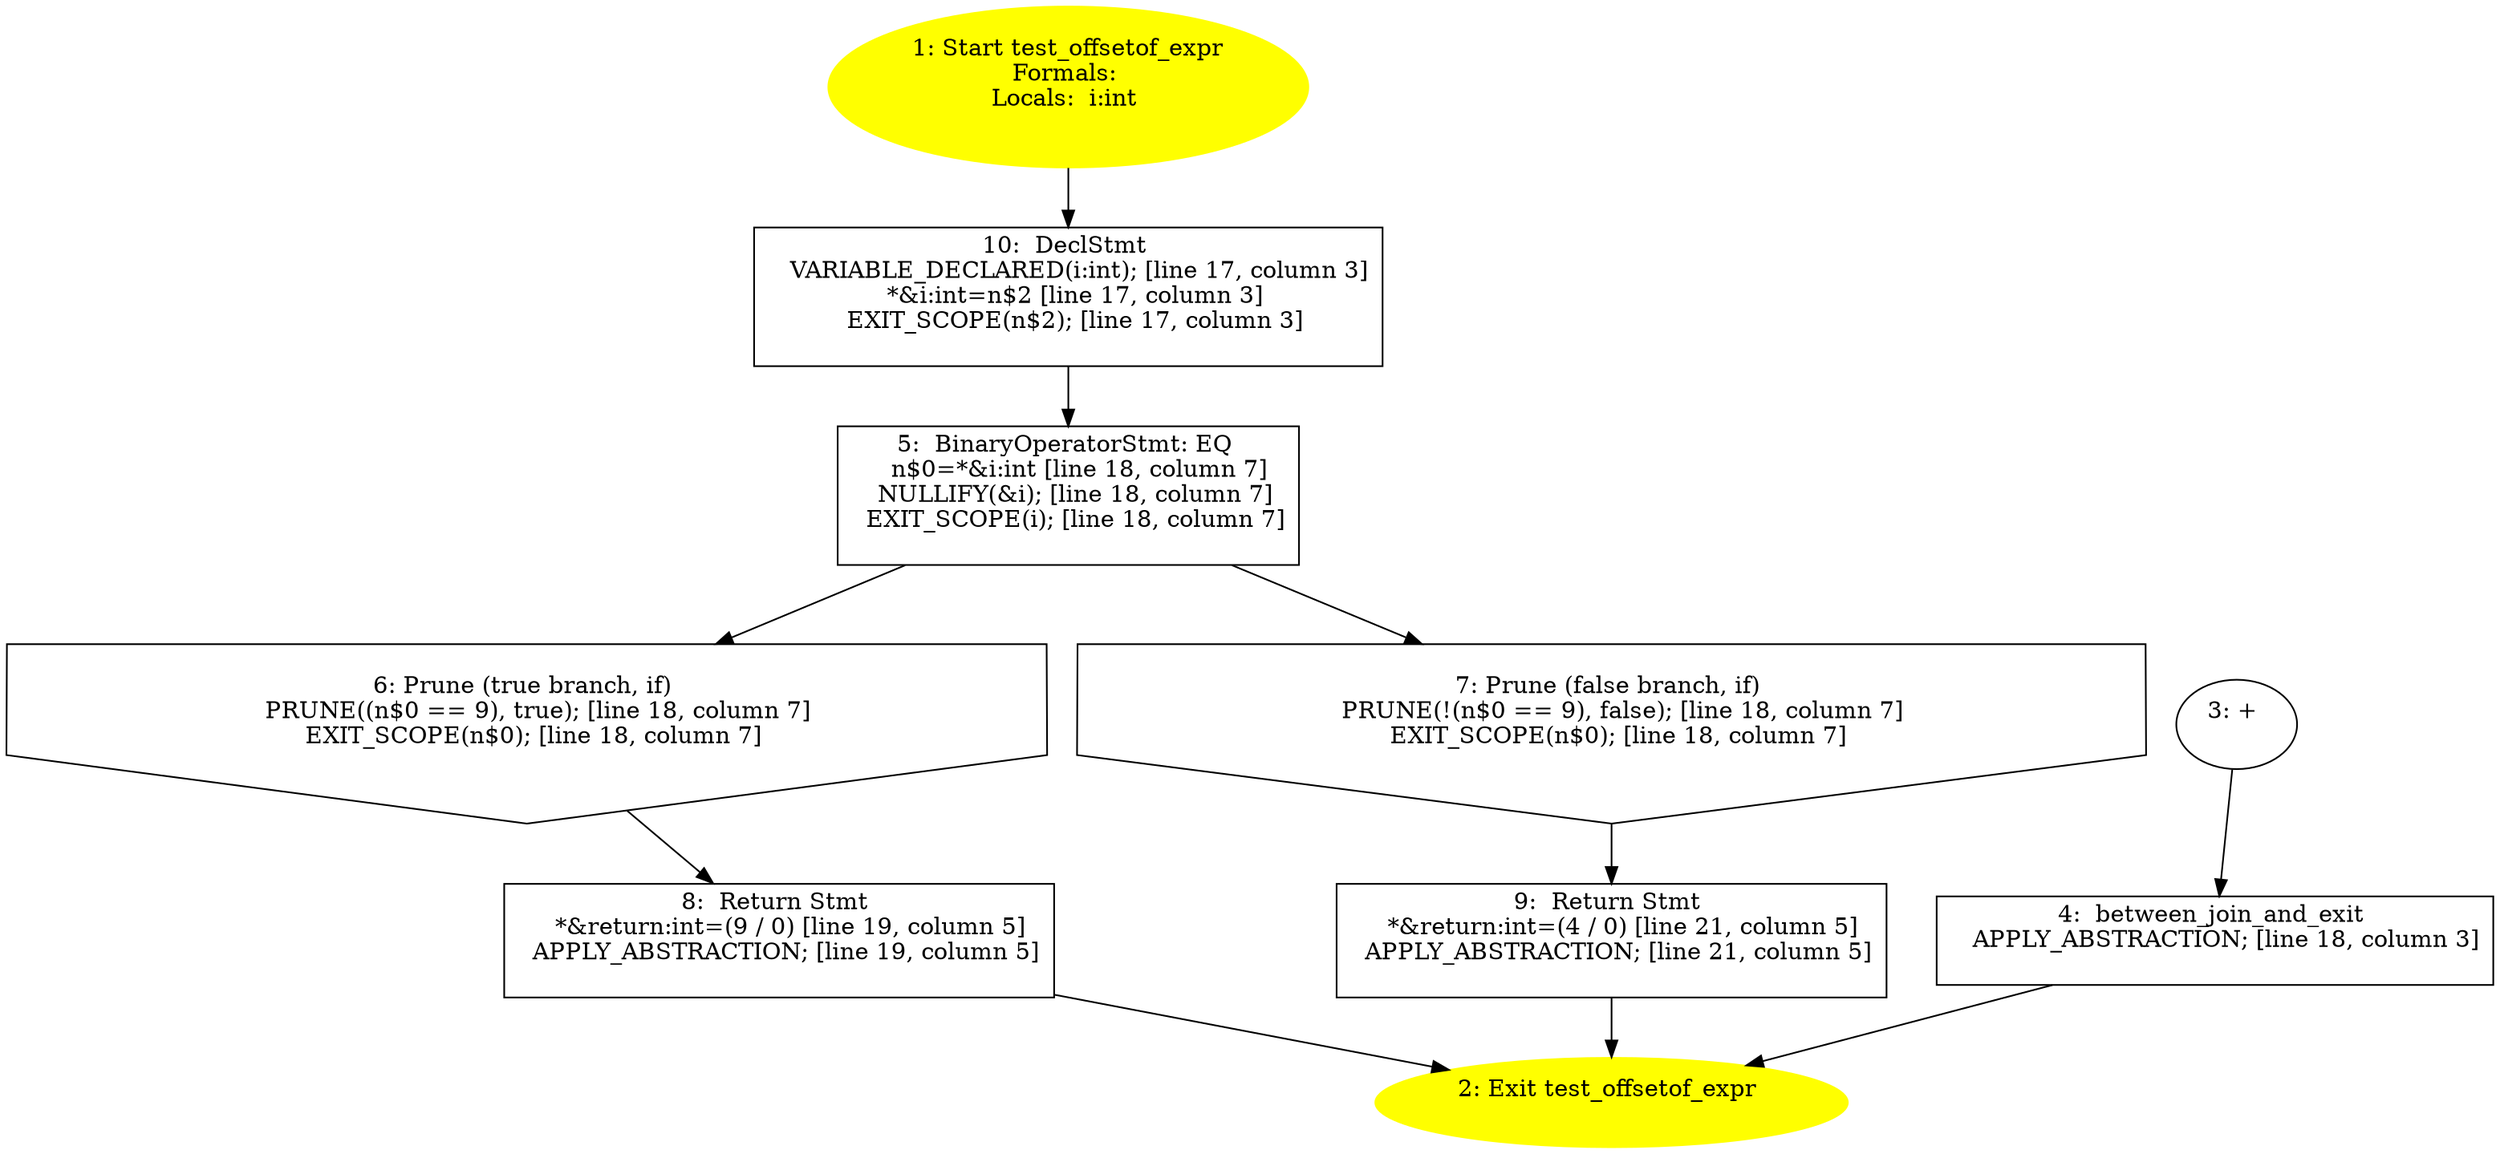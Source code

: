 /* @generated */
digraph cfg {
"test_offsetof_expr.8f3e634fd0f68dff5e4bfedc8f65a55f_1" [label="1: Start test_offsetof_expr\nFormals: \nLocals:  i:int \n  " color=yellow style=filled]
	

	 "test_offsetof_expr.8f3e634fd0f68dff5e4bfedc8f65a55f_1" -> "test_offsetof_expr.8f3e634fd0f68dff5e4bfedc8f65a55f_10" ;
"test_offsetof_expr.8f3e634fd0f68dff5e4bfedc8f65a55f_2" [label="2: Exit test_offsetof_expr \n  " color=yellow style=filled]
	

"test_offsetof_expr.8f3e634fd0f68dff5e4bfedc8f65a55f_3" [label="3: + \n  " ]
	

	 "test_offsetof_expr.8f3e634fd0f68dff5e4bfedc8f65a55f_3" -> "test_offsetof_expr.8f3e634fd0f68dff5e4bfedc8f65a55f_4" ;
"test_offsetof_expr.8f3e634fd0f68dff5e4bfedc8f65a55f_4" [label="4:  between_join_and_exit \n   APPLY_ABSTRACTION; [line 18, column 3]\n " shape="box"]
	

	 "test_offsetof_expr.8f3e634fd0f68dff5e4bfedc8f65a55f_4" -> "test_offsetof_expr.8f3e634fd0f68dff5e4bfedc8f65a55f_2" ;
"test_offsetof_expr.8f3e634fd0f68dff5e4bfedc8f65a55f_5" [label="5:  BinaryOperatorStmt: EQ \n   n$0=*&i:int [line 18, column 7]\n  NULLIFY(&i); [line 18, column 7]\n  EXIT_SCOPE(i); [line 18, column 7]\n " shape="box"]
	

	 "test_offsetof_expr.8f3e634fd0f68dff5e4bfedc8f65a55f_5" -> "test_offsetof_expr.8f3e634fd0f68dff5e4bfedc8f65a55f_6" ;
	 "test_offsetof_expr.8f3e634fd0f68dff5e4bfedc8f65a55f_5" -> "test_offsetof_expr.8f3e634fd0f68dff5e4bfedc8f65a55f_7" ;
"test_offsetof_expr.8f3e634fd0f68dff5e4bfedc8f65a55f_6" [label="6: Prune (true branch, if) \n   PRUNE((n$0 == 9), true); [line 18, column 7]\n  EXIT_SCOPE(n$0); [line 18, column 7]\n " shape="invhouse"]
	

	 "test_offsetof_expr.8f3e634fd0f68dff5e4bfedc8f65a55f_6" -> "test_offsetof_expr.8f3e634fd0f68dff5e4bfedc8f65a55f_8" ;
"test_offsetof_expr.8f3e634fd0f68dff5e4bfedc8f65a55f_7" [label="7: Prune (false branch, if) \n   PRUNE(!(n$0 == 9), false); [line 18, column 7]\n  EXIT_SCOPE(n$0); [line 18, column 7]\n " shape="invhouse"]
	

	 "test_offsetof_expr.8f3e634fd0f68dff5e4bfedc8f65a55f_7" -> "test_offsetof_expr.8f3e634fd0f68dff5e4bfedc8f65a55f_9" ;
"test_offsetof_expr.8f3e634fd0f68dff5e4bfedc8f65a55f_8" [label="8:  Return Stmt \n   *&return:int=(9 / 0) [line 19, column 5]\n  APPLY_ABSTRACTION; [line 19, column 5]\n " shape="box"]
	

	 "test_offsetof_expr.8f3e634fd0f68dff5e4bfedc8f65a55f_8" -> "test_offsetof_expr.8f3e634fd0f68dff5e4bfedc8f65a55f_2" ;
"test_offsetof_expr.8f3e634fd0f68dff5e4bfedc8f65a55f_9" [label="9:  Return Stmt \n   *&return:int=(4 / 0) [line 21, column 5]\n  APPLY_ABSTRACTION; [line 21, column 5]\n " shape="box"]
	

	 "test_offsetof_expr.8f3e634fd0f68dff5e4bfedc8f65a55f_9" -> "test_offsetof_expr.8f3e634fd0f68dff5e4bfedc8f65a55f_2" ;
"test_offsetof_expr.8f3e634fd0f68dff5e4bfedc8f65a55f_10" [label="10:  DeclStmt \n   VARIABLE_DECLARED(i:int); [line 17, column 3]\n  *&i:int=n$2 [line 17, column 3]\n  EXIT_SCOPE(n$2); [line 17, column 3]\n " shape="box"]
	

	 "test_offsetof_expr.8f3e634fd0f68dff5e4bfedc8f65a55f_10" -> "test_offsetof_expr.8f3e634fd0f68dff5e4bfedc8f65a55f_5" ;
}
